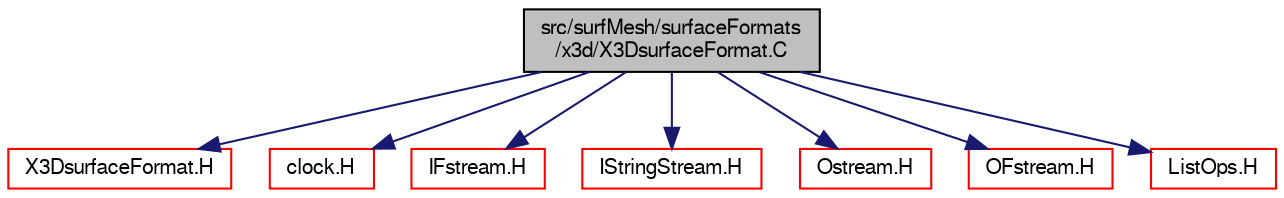 digraph "src/surfMesh/surfaceFormats/x3d/X3DsurfaceFormat.C"
{
  bgcolor="transparent";
  edge [fontname="FreeSans",fontsize="10",labelfontname="FreeSans",labelfontsize="10"];
  node [fontname="FreeSans",fontsize="10",shape=record];
  Node0 [label="src/surfMesh/surfaceFormats\l/x3d/X3DsurfaceFormat.C",height=0.2,width=0.4,color="black", fillcolor="grey75", style="filled", fontcolor="black"];
  Node0 -> Node1 [color="midnightblue",fontsize="10",style="solid",fontname="FreeSans"];
  Node1 [label="X3DsurfaceFormat.H",height=0.2,width=0.4,color="red",URL="$a15266.html"];
  Node0 -> Node183 [color="midnightblue",fontsize="10",style="solid",fontname="FreeSans"];
  Node183 [label="clock.H",height=0.2,width=0.4,color="red",URL="$a10205.html"];
  Node0 -> Node185 [color="midnightblue",fontsize="10",style="solid",fontname="FreeSans"];
  Node185 [label="IFstream.H",height=0.2,width=0.4,color="red",URL="$a09059.html"];
  Node0 -> Node186 [color="midnightblue",fontsize="10",style="solid",fontname="FreeSans"];
  Node186 [label="IStringStream.H",height=0.2,width=0.4,color="red",URL="$a09209.html"];
  Node0 -> Node26 [color="midnightblue",fontsize="10",style="solid",fontname="FreeSans"];
  Node26 [label="Ostream.H",height=0.2,width=0.4,color="red",URL="$a09098.html"];
  Node0 -> Node181 [color="midnightblue",fontsize="10",style="solid",fontname="FreeSans"];
  Node181 [label="OFstream.H",height=0.2,width=0.4,color="red",URL="$a09065.html"];
  Node0 -> Node98 [color="midnightblue",fontsize="10",style="solid",fontname="FreeSans"];
  Node98 [label="ListOps.H",height=0.2,width=0.4,color="red",URL="$a08687.html",tooltip="Various functions to operate on Lists. "];
}
